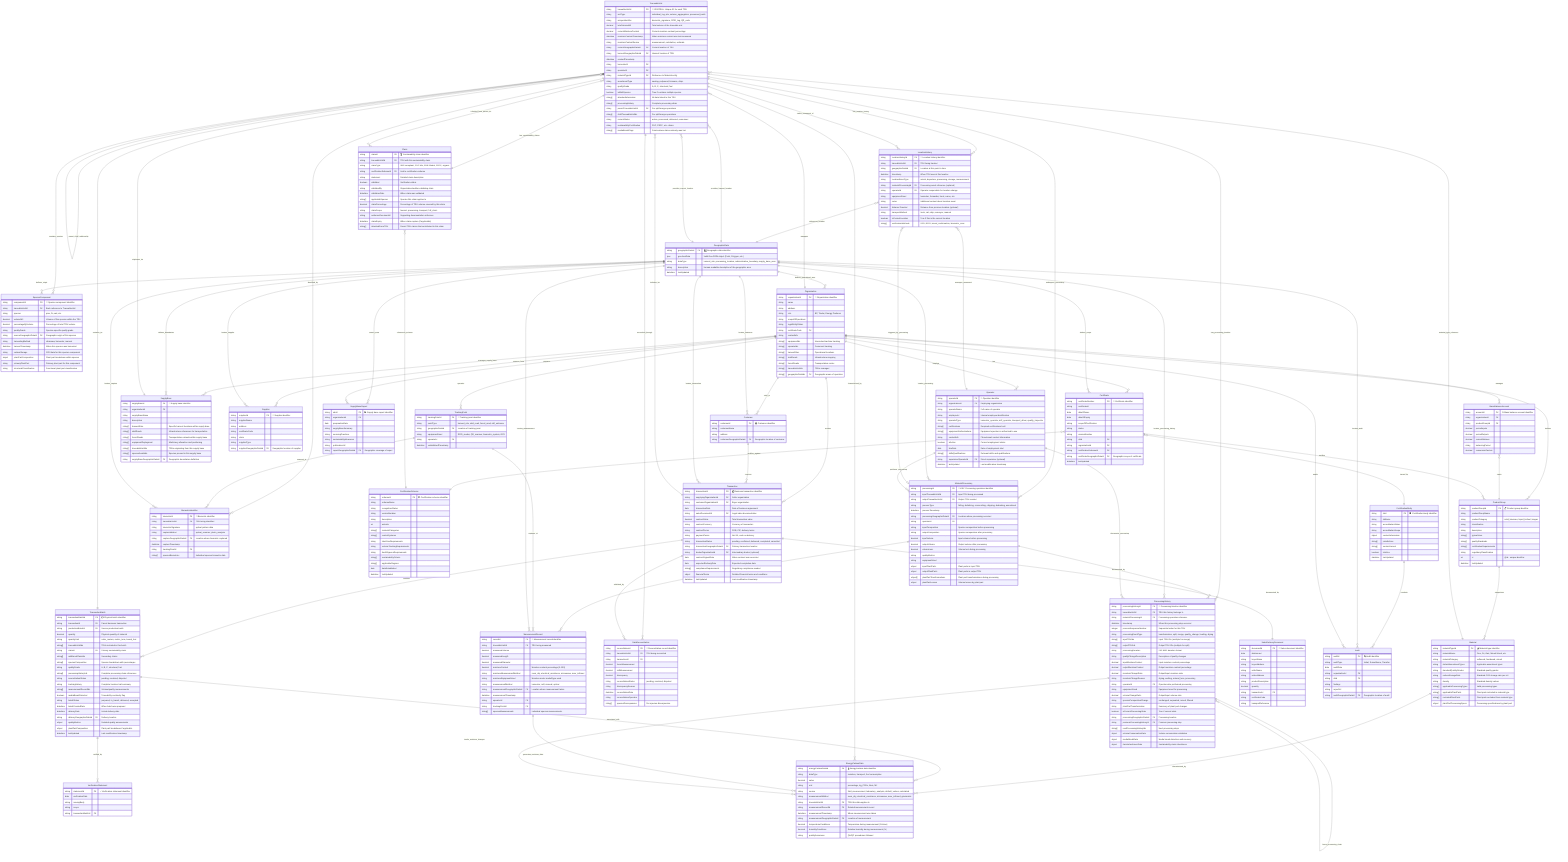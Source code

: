 erDiagram

    %% BOOST Core Biomass Chain of Custody ERD - Thematically Organized with Color Theming
    %% Enhanced model with media-interruption-free traceability and TRU support
    %% Implements comprehensive thematic clustering and color coding for improved readability
    
    %% ============================================================================
    %% 🟢 CORE TRACEABILITY - The Heart of BOOST (Central Positioning)
    %% Primary entities for biomass tracking and processing chain management
    %% Color Theme: Green (#2E7D32) - Forest/Growth/Sustainability
    %% ============================================================================
    
    TraceableUnit {
        string traceableUnitId PK "🔑 CENTRAL: Unique ID for each TRU"
        string unitType "individual_log, pile, volume_aggregation, processed_batch"
        string uniqueIdentifier "biometric_signature, RFID_tag, QR_code"
        decimal totalVolumeM3 "Total volume of the traceable unit"
        decimal currentMoistureContent "Current moisture content percentage"
        datetime moistureContentTimestamp "When moisture content was last measured"
        string moistureContentSource "measurement, calculation, estimate"
        string currentGeographicDataId FK "Current location of TRU"
        string harvestGeographicDataId FK "Harvest location of TRU"
        datetime createdTimestamp
        string harvesterId FK
        string operatorId FK
        string materialTypeId FK "Reference to Material entity"
        string assortmentType "sawlog, pulpwood, biomass, chips"
        string qualityGrade "A, B, C, structural, fuel"
        boolean isMultiSpecies "True if contains multiple species"
        string[] attachedInformation "All data linked to this TRU"
        string[] processingHistory "Complete processing chain"
        string parentTraceableUnitId FK "For split/merge operations"
        string[] childTraceableUnitIds "For split/merge operations"
        string currentStatus "active, processed, delivered, consumed"
        string sustainabilityCertification "FSC, PEFC, etc. claims"
        string[] mediaBreakFlags "Points where data continuity was lost"
    }

    MaterialProcessing {
        string processingId PK "🔑 KEY: Processing operation identifier"
        string inputTraceableUnitId FK "Input TRU being processed"
        string outputTraceableUnitId FK "Output TRU created"
        string processType "felling, delimbing, crosscutting, chipping, debarking, assortment"
        datetime processTimestamp
        string processingGeographicDataId FK "Location where processing occurred"
        string operatorId FK
        string inputComposition "Species composition before processing"
        string outputComposition "Species composition after processing"
        decimal inputVolume "Input volume before processing"
        decimal outputVolume "Output volume after processing"
        decimal volumeLoss "Volume lost during processing"
        string qualityMetrics
        string equipmentUsed
        object inputPlantParts "Plant parts in input TRU"
        object outputPlantParts "Plant parts in output TRU"
        object[] plantPartTransformations "Plant part transformations during processing"
        object plantPartLosses "Volume losses by plant part"
    }

    ProcessingHistory {
        string processingHistoryId PK "🔑 Processing timeline identifier"
        string traceableUnitId FK "TRU this history belongs to"
        string materialProcessingId FK "Processing operation reference"
        datetime timestamp "When this processing step occurred"
        integer processSequenceNumber "Sequential order for this TRU"
        string processingEventType "transformation, split, merge, quality_change, loading, drying"
        string[] inputTRUIds "Input TRU IDs (multiple for merge)"
        string[] outputTRUIds "Output TRU IDs (multiple for split)"
        string processingDuration "ISO 8601 duration format"
        string qualityChangeDescription "Description of quality changes"
        decimal inputMoistureContent "Input moisture content percentage"
        decimal outputMoistureContent "Output moisture content percentage"
        decimal moistureChangeRatio "Output/input moisture ratio"
        string moistureChangeReason "drying, wetting, natural_loss, processing"
        string operatorId FK "Operator who performed processing"
        string equipmentUsed "Equipment used for processing"
        decimal volumeChangeRatio "Output/input volume ratio"
        string speciesCompositionChange "unchanged, separated, mixed, filtered"
        string plantPartTransformation "Summary of plant part changes"
        boolean isCurrentProcessingState "True if current state"
        string processingGeographicDataId FK "Processing location"
        string previousProcessingHistoryId FK "Previous processing step"
        string[] nextProcessingHistoryIds "Next processing steps"
        object volumeConservationData "Volume conservation validation"
        object mediaBreakData "Media break detection and recovery"
        object claimInheritanceData "Sustainability claim inheritance"
    }

    SpeciesComponent {
        string componentId PK "🌲 Species component identifier"
        string traceableUnitId FK "Back reference to TraceableUnit"
        string species "pine, fir, oak, etc."
        decimal volumeM3 "Volume of this species within the TRU"
        decimal percentageByVolume "Percentage of total TRU volume"
        string qualityGrade "Species-specific quality grade"
        string sourceGeographicDataId FK "Geographic origin of this species"
        string harvestingMethod "chainsaw, harvester, manual"
        datetime harvestTimestamp "When this species was harvested"
        string carbonStorage "CO2 data for this species component"
        object plantPartComposition "Plant part breakdown within species"
        string primaryPlantPart "Primary plant part for this component"
        string structuralClassification "Functional plant part classification"
    }

    MeasurementRecord {
        string recordId PK "📏 Measurement record identifier"
        string traceableUnitId FK "TRU being measured"
        decimal measuredVolume
        decimal measuredLength
        decimal measuredDiameter
        decimal moistureContent "Moisture content percentage (0-100)"
        string moistureMeasurementMethod "oven_dry, electrical_resistance, microwave, near_infrared"
        string moistureEquipmentUsed "Moisture meter model/type used"
        string measurementMethod "harvester, mill, manual, optical"
        string measurementGeographicDataId FK "Location where measurement taken"
        datetime measurementTimestamp
        string operatorId FK
        string trackingPointId FK
        string[] speciesMeasurements "Individual species measurements"
    }

    LocationHistory {
        string locationHistoryId PK "📍 Location history identifier"
        string traceableUnitId FK "TRU being tracked"
        string geographicDataId FK "Location at this point in time"
        datetime timestamp "When TRU was at this location"
        string locationEventType "arrival, departure, processing, storage, measurement"
        string materialProcessingId FK "Processing event reference (optional)"
        string operatorId FK "Operator responsible for location change"
        string equipmentUsed "harvester, forwarder, truck, crane, etc."
        string notes "Additional context about location event"
        decimal distanceTraveled "Distance from previous location (optional)"
        string transportMethod "truck, rail, ship, conveyor, manual"
        boolean isCurrentLocation "True if this is the current location"
        string[] verificationMethods "GPS, RFID, visual_confirmation, biometric_scan"
    }

    BiometricIdentifier {
        string biometricId PK "🔬 Biometric identifier"
        string traceableUnitId FK "TRU being identified"
        string biometricSignature "optical pattern data"
        string captureMethod "optical_scanner, photo_analysis"
        string captureGeographicDataId FK "Location where biometric captured"
        datetime captureTimestamp
        string trackingPointId FK
        string[] speciesBiometrics "Individual species biometric data"
    }

    TrackingPoint {
        string trackingPointId PK "📡 Tracking point identifier"
        string pointType "harvest_site, skid_road, forest_road, mill_entrance"
        string geographicDataId FK "Location of tracking point"
        string equipmentUsed "RFID_reader, QR_scanner, biometric_system, GPS"
        string operatorId FK
        datetime establishedTimestamp
    }

    DataReconciliation {
        string reconciliationId PK "🔄 Reconciliation record identifier"
        string traceableUnitId FK "TRU being reconciled"
        string transactionId FK
        decimal forestMeasurement
        decimal millMeasurement
        decimal discrepancy
        string reconciliationStatus "pending, resolved, disputed"
        string discrepancyReason
        datetime reconciliationDate
        string reconciliationOperator
        string[] speciesDiscrepancies "Per-species discrepancies"
    }

    %% ============================================================================
    %% 🔵 ORGANIZATIONAL FOUNDATION - Business Structure & Certification
    %% Core organizational entities and certification framework
    %% Color Theme: Blue (#1565C0) - Trust/Certification/Authority
    %% ============================================================================
    
    Organization {
        string organizationId PK "🏢 Organization identifier"
        string name
        string address
        string role "BP, Trader, Energy Producer"
        string scopeOfOperations
        string legalEntityStatus
        string certificateCode FK
        string contactInfo
        string[] equipmentIds "Harvester/machine tracking"
        string[] operatorIds "Personnel tracking"
        string[] harvestSites "Operational locations"
        string[] skidRoads "Infrastructure mapping"
        string[] forestRoads "Transportation routes"
        string[] traceableUnitIds "TRUs managed"
        string[] geographicDataIds FK "Geographic areas of operation"
    }

    Certificate {
        string certificateNumber PK "📜 Certificate identifier"
        string certificateId
        date dateOfIssue
        date dateOfExpiry
        string scopeOfCertification
        string status
        string versionNumber
        string cbId FK
        string organizationId FK
        string certificationSchemeId FK
        string certificateGeographicDataId FK "Geographic scope of certificate"
        datetime lastUpdated
    }

    CertificationScheme {
        string schemeId PK "🛡️ Certification scheme identifier"
        string schemeName
        string recognitionStatus
        string versionNumber
        string description
        uri website
        string[] materialCategories
        string[] controlSystems
        string labelUseRequirements
        string volumeTrackingRequirements
        string dueDiligenceRequirements
        string[] sustainabilityCriteria
        string[] applicableRegions
        date dateEstablished
        datetime lastUpdated
    }

    CertificationBody {
        string cbId PK "🏛️ Certification body identifier"
        string cbName
        string accreditationStatus
        string accreditationScope
        object contactInformation
        string[] jurisdictions
        string[] sectorsServed
        boolean isActive
        datetime lastUpdated
    }

    %% ============================================================================
    %% 🟤 MATERIAL & SUPPLY CHAIN - Physical Materials & Supply Network
    %% Material types, supply base, and supply chain participants
    %% Color Theme: Brown (#5D4037) - Earth/Wood/Raw Materials
    %% ============================================================================

    Material {
        string materialTypeId PK "🪵 Material type identifier"
        string materialName "Pine, Fir, Oak, Mixed Wood, etc."
        string materialCategory "softwood, hardwood, mixed"
        string defaultAssortmentTypes "Applicable assortment types"
        string standardQualityGrades "Standard quality grades"
        string carbonStorageRate "Standard CO2 storage rate per m3"
        string density "Standard density values"
        string[] applicableProcessingTypes "Valid processing types"
        string[] applicablePlantParts "Plant parts included in material type"
        string[] excludedPlantParts "Plant parts excluded from material type"
        object plantPartProcessingSpecs "Processing specifications by plant part"
    }

    SupplyBase {
        string supplyBaseId PK "🌲 Supply base identifier"
        string organizationId FK
        string supplyBaseName
        string description
        string[] harvestSites "Specific harvest locations within supply base"
        string[] skidRoads "Infrastructure references for transportation"
        string[] forestRoads "Transportation network within supply base"
        string[] equipmentDeployment "Machinery allocation and positioning"
        string[] traceableUnitIds "TRUs originating from this supply base"
        string[] speciesAvailable "Species present in this supply base"
        string supplyBaseGeographicDataId FK "Geographic boundaries definition"
    }

    Supplier {
        string supplierId PK "🤝 Supplier identifier"
        string supplierName
        string address
        string certificateCode
        string claim
        string supplierType
        string supplierGeographicDataId FK "Geographic location of supplier"
    }

    Customer {
        string customerId PK "🏭 Customer identifier"
        string customerName
        string address
        string customerGeographicDataId FK "Geographic location of customer"
    }

    %% ============================================================================
    %% 🟠 TRANSACTION MANAGEMENT - Business Transactions & Physical Batches
    %% Commercial transactions and physical material batch handling
    %% Color Theme: Orange (#F57C00) - Commerce/Exchange/Money
    %% ============================================================================

    Transaction {
        string transactionId PK "💰 Business transaction identifier"
        string supplyingOrganizationId FK "Seller organization"
        string customerOrganizationId FK "Buyer organization"
        date transactionDate "Date of business agreement"
        string salesDocumentId FK "Legal sales documentation"
        decimal contractValue "Total transaction value"
        string contractCurrency "Currency of transaction"
        string contractTerms "FOB, CIF, delivery terms"
        string paymentTerms "Net 30, cash on delivery"
        string transactionStatus "pending, confirmed, delivered, completed, cancelled"
        string transactionGeographicDataId FK "Primary transaction location"
        string brokerOrganizationId FK "Intermediary broker (optional)"
        date contractSignedDate "When contract was executed"
        date expectedDeliveryDate "Expected completion date"
        string[] complianceRequirements "Regulatory compliance needed"
        object financialTerms "Detailed financial terms and conditions"
        datetime lastUpdated "Last modification timestamp"
    }

    TransactionBatch {
        string transactionBatchId PK "📦 Physical batch identifier"
        string transactionId FK "Parent business transaction"
        string productionBatchId FK "Source production batch"
        decimal quantity "Physical quantity of material"
        string quantityUnit "cubic_meters, metric_tons, board_feet"
        string[] traceableUnitIds "TRUs included in this batch"
        string claimId FK "Primary sustainability claim"
        string[] additionalClaimIds "Secondary claims"
        string[] speciesComposition "Species breakdown with percentages"
        string qualityGrade "A, B, C, structural, fuel"
        string[] processingHistoryIds "Complete processing chain references"
        string reconciliationStatus "pending, resolved, disputed"
        string trackingHistory "Complete location trail summary"
        string[] measurementRecordIds "Volume/quality measurements"
        boolean mediaBreakDetected "Traceability continuity flag"
        string batchStatus "prepared, in_transit, delivered, accepted"
        datetime batchCreatedDate "When batch was prepared"
        datetime deliveryDate "Actual delivery date"
        string deliveryGeographicDataId FK "Delivery location"
        object qualityMetrics "Detailed quality assessments"
        object plantPartComposition "Plant part breakdown if applicable"
        datetime lastUpdated "Last modification timestamp"
    }

    SalesDeliveryDocument {
        string documentId PK "📄 Sales document identifier"
        date dateIssued
        string buyerName
        string buyerAddress
        string sellerName
        string sellerAddress
        string productDescription
        decimal quantity
        string transactionId FK
        string certificateCode
        string transportReference
    }

    %% ============================================================================
    %% 🟡 SUSTAINABILITY & CLAIMS - Environmental Claims & Certification
    %% Sustainability claims and certification tracking
    %% Color Theme: Gold (#F9A825) - Value/Quality/Sustainability
    %% ============================================================================

    Claim {
        string claimId PK "🏆 Sustainability claim identifier"
        string traceableUnitId FK "TRU with this sustainability claim"
        string claimType "SBP-compliant, FSC Mix, RSB Global, PEFC, organic"
        string certificationSchemeId FK "Link to certification scheme"
        string statement "Detailed claim description"
        boolean validated "Verification status"
        string validatedBy "Organization/auditor validating claim"
        datetime validationDate "When claim was validated"
        string[] applicableSpecies "Species this claim applies to"
        decimal claimPercentage "Percentage of TRU volume covered by this claim"
        string claimScope "harvest, processing, transport, full_chain"
        string evidenceDocumentId "Supporting documentation reference"
        datetime claimExpiry "When claim expires (if applicable)"
        string[] inheritedFromTRU "Parent TRU claims that contributed to this claim"
    }

    %% ============================================================================
    %% 🟣 GEOGRAPHIC & LOCATION - Spatial Data & Geographic References
    %% Geographic information system integration and spatial data management
    %% Color Theme: Purple (#7B1FA2) - Spatial/Location/Mapping
    %% ============================================================================

    GeographicData {
        string geographicDataId PK "🗺️ Geographic data identifier"
        json geoJsonData "Valid GeoJSON object (Point, Polygon, etc.)"
        string dataType "harvest_site, processing_location, administrative_boundary, supply_base_area"
        string description "Human-readable description of the geographic area"
        datetime lastUpdated
    }

    %% ============================================================================
    %% 🔴 REPORTING & COMPLIANCE - Reports, Audits & Verification
    %% Regulatory compliance, reporting, and audit trail management
    %% Color Theme: Red (#C62828) - Compliance/Regulatory/Audit
    %% ============================================================================

    SupplyBaseReport {
        string sbrId PK "📊 Supply base report identifier"
        string organizationId FK
        date preparationDate
        string supplyBaseSummary
        string sourcingPractices
        string sustainabilityMeasures
        string publicationUrl
        string reportGeographicDataId FK "Geographic coverage of report"
    }

    VerificationStatement {
        string statementId PK "✅ Verification statement identifier"
        date verificationDate
        string issuingBody
        string scope
        string transactionBatchId FK
    }

    Audit {
        string auditId PK "🔍 Audit identifier"
        string auditType "Initial, Surveillance, Transfer"
        date auditDate
        string organizationId FK
        string cbId FK
        string findings
        string reportUrl
        string auditGeographicDataId FK "Geographic location of audit"
    }

    %% ============================================================================
    %% ⚫ ANALYTICS & DATA MANAGEMENT - Product Groups, Mass Balance & Environmental Data
    %% Business intelligence, analytics, and environmental data tracking
    %% Color Theme: Dark Gray (#424242) - Data/Analytics/Intelligence
    %% ============================================================================

    ProductGroup {
        string productGroupId PK "📋 Product group identifier"
        string productGroupName
        string productCategory "solid_biomass, liquid_biofuel, biogas"
        string classification
        string description
        string[] typicalUses
        string[] qualityStandards
        string[] certificationRequirements
        string regulatoryClassification
        uri id "@id - unique identifier"
        datetime lastUpdated
    }

    MassBalanceAccount {
        string accountId PK "⚖️ Mass balance account identifier"
        string organizationId FK
        string productGroupId FK
        decimal periodInputs
        decimal periodOutputs
        decimal currentBalance
        string balancingPeriod
        decimal conversionFactors
    }

    EnergyCarbonData {
        string energyCarbonDataId PK "🌡️ Energy/carbon data identifier"
        string dataType "moisture, transport, fuel consumption"
        decimal value
        string unit "percentage, kg_CO2e, liters, MJ"
        string source "field_measurement, laboratory_analysis, default_values, calculated"
        string measurementMethod "oven_dry, electrical_resistance, microwave, near_infrared, gravimetric"
        string traceableUnitId FK "TRU this data applies to"
        string measurementRecordId FK "Related measurement record"
        datetime measurementTimestamp "When measurement was taken"
        string measurementGeographicDataId FK "Location of measurement"
        decimal temperatureConditions "Temperature during measurement (Celsius)"
        decimal humidityConditions "Relative humidity during measurement (%)"
        string qualityAssurance "QA/QC procedures followed"
    }

    %% ============================================================================
    %% 👥 PERSONNEL MANAGEMENT - Operators & Human Resources
    %% Personnel tracking and operator management
    %% ============================================================================

    Operator {
        string operatorId PK "👤 Operator identifier"
        string organizationId FK "Employing organization"
        string operatorName "Full name of operator"
        string employeeId "Internal employee identification"
        string operatorType "harvester_operator, mill_operator, transport_driver, quality_inspector"
        string[] certifications "Required certifications held"
        string[] equipmentAuthorizations "Equipment operator is authorized to use"
        string contactInfo "Phone/email contact information"
        boolean isActive "Current employment status"
        date hireDate "Date of employment start"
        string[] skillsQualifications "Relevant skills and qualifications"
        string supervisorOperatorId FK "Direct supervisor (optional)"
        datetime lastUpdated "Last modification timestamp"
    }

    %% ============================================================================
    %% RELATIONSHIPS - Entity Connections Organized by Theme
    %% ============================================================================

    %% 🔵 ORGANIZATIONAL FOUNDATION RELATIONSHIPS
    Organization ||--o{ Certificate : "has"
    Certificate }o--|| CertificationScheme : "certifies_against"
    Certificate }o--|| CertificationBody : "issued_by"
    CertificationBody ||--o{ Audit : "conducts"

    %% 🟢 CORE TRACEABILITY RELATIONSHIPS - Primary Data Flow
    TraceableUnit ||--o{ SpeciesComponent : "contains_species"
    TraceableUnit ||--o{ MaterialProcessing : "undergoes_processing"
    TraceableUnit ||--o{ ProcessingHistory : "has_processing_timeline"
    MaterialProcessing ||--o{ MeasurementRecord : "generates_measurements"
    MaterialProcessing ||--o{ ProcessingHistory : "documented_by"
    ProcessingHistory ||--o{ ProcessingHistory : "forms_processing_chain"
    TraceableUnit ||--o{ BiometricIdentifier : "identified_by"
    TraceableUnit ||--o{ DataReconciliation : "reconciled_through"
    TraceableUnit ||--o{ LocationHistory : "has_location_history"
    TraceableUnit ||--|| Claim : "has_sustainability_claims"
    TrackingPoint ||--o{ MeasurementRecord : "captures_at"
    TrackingPoint ||--o{ BiometricIdentifier : "scanned_at"
    TraceableUnit ||--o{ TraceableUnit : "parent_child_relationship"

    %% 🟤 MATERIAL & SUPPLY CHAIN RELATIONSHIPS
    Material ||--o{ TraceableUnit : "material_type_reference"
    Organization ||--o{ SupplyBase : "manages_supply_base"
    SupplyBase ||--o{ TraceableUnit : "originates_tru"
    Organization ||--o{ Supplier : "sources_from"
    Organization ||--o{ Customer : "sells_to"

    %% 🟠 TRANSACTION MANAGEMENT RELATIONSHIPS
    Transaction ||--o{ TraceableUnit : "includes_tru"
    TransactionBatch ||--o{ TraceableUnit : "contains_tru"
    Transaction ||--o{ TransactionBatch : "contains"
    Transaction ||--|| SalesDeliveryDocument : "documented_by"
    TransactionBatch ||--o{ VerificationStatement : "verified_by"
    Transaction ||--o{ DataReconciliation : "validated_by"
    Organization ||--o{ Transaction : "creates"
    Customer ||--o{ Transaction : "receives"

    %% 🟡 SUSTAINABILITY & CLAIMS RELATIONSHIPS
    Claim }o--|| CertificationScheme : "references_scheme"
    Claim }o--o{ TraceableUnit : "inherited_from_parent_tru"

    %% 🟣 GEOGRAPHIC & LOCATION RELATIONSHIPS - Spatial Integration
    GeographicData ||--o{ TraceableUnit : "provides_harvest_location"
    GeographicData ||--o{ TraceableUnit : "provides_current_location"
    GeographicData ||--o{ Organization : "defines_operational_area"
    GeographicData ||--o{ Transaction : "locates_transaction"
    GeographicData ||--o{ SupplyBase : "defines_boundaries"
    GeographicData ||--o{ Supplier : "locates_supplier"
    GeographicData ||--o{ Customer : "locates_customer"
    GeographicData ||--o{ Certificate : "defines_scope"
    GeographicData ||--o{ SupplyBaseReport : "covers_area"
    GeographicData ||--o{ Audit : "locates_audit"
    GeographicData ||--o{ SpeciesComponent : "defines_origin"
    GeographicData ||--o{ MaterialProcessing : "locates_processing"
    GeographicData ||--o{ ProcessingHistory : "locates_processing_history"
    GeographicData ||--o{ MeasurementRecord : "locates_measurement"
    GeographicData ||--o{ BiometricIdentifier : "locates_capture"
    LocationHistory }o--|| GeographicData : "references_location"
    LocationHistory }o--o| MaterialProcessing : "triggered_by_processing"
    LocationHistory }o--|| TraceableUnit : "tracks_movement_of"

    %% 🔴 REPORTING & COMPLIANCE RELATIONSHIPS
    Organization ||--o{ SupplyBaseReport : "prepares"
    Audit }o--|| Organization : "audits"

    %% ⚫ ANALYTICS & DATA MANAGEMENT RELATIONSHIPS
    Organization ||--o{ MassBalanceAccount : "manages"
    Organization ||--o{ ProductGroup : "defines"
    MassBalanceAccount }o--|| ProductGroup : "tracks"
    ProductGroup ||--o{ Material : "categorizes"
    Certificate ||--o{ ProductGroup : "certifies"
    Material ||--o{ EnergyCarbonData : "characterized_by"
    TransactionBatch ||--o{ EnergyCarbonData : "associated_with"
    TraceableUnit ||--o{ EnergyCarbonData : "characterized_by"
    MeasurementRecord ||--o{ EnergyCarbonData : "generates_moisture_data"
    ProcessingHistory ||--o{ EnergyCarbonData : "tracks_moisture_changes"

    %% 🟢 ORGANIZATIONAL-TRU MANAGEMENT RELATIONSHIPS
    Organization ||--o{ TrackingPoint : "operates"
    Organization ||--o{ TraceableUnit : "manages"
    Organization ||--o{ Operator : "employs"
    Operator ||--o{ MaterialProcessing : "performs_processing"
    Operator ||--o{ ProcessingHistory : "documents_processing"
    Operator ||--o{ LocationHistory : "manages_movement"